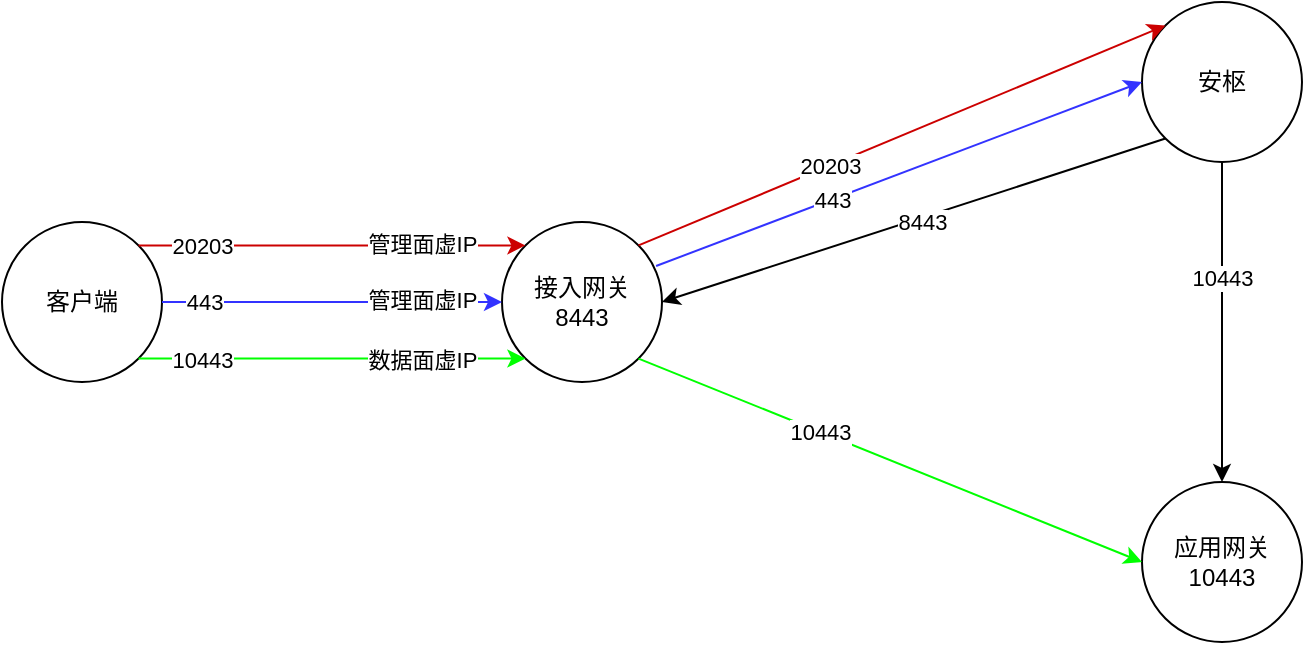 <mxfile version="16.2.4" type="github">
  <diagram id="0RPtHGjd553X_wkCXClZ" name="Page-1">
    <mxGraphModel dx="1422" dy="718" grid="1" gridSize="10" guides="1" tooltips="1" connect="1" arrows="1" fold="1" page="1" pageScale="1" pageWidth="827" pageHeight="1169" math="0" shadow="0">
      <root>
        <mxCell id="0" />
        <mxCell id="1" parent="0" />
        <mxCell id="i7RVVCRtl54UYzsd9FJO-4" value="客户端" style="ellipse;whiteSpace=wrap;html=1;aspect=fixed;" parent="1" vertex="1">
          <mxGeometry x="100" y="320" width="80" height="80" as="geometry" />
        </mxCell>
        <mxCell id="i7RVVCRtl54UYzsd9FJO-5" value="接入网关&lt;br&gt;8443" style="ellipse;whiteSpace=wrap;html=1;aspect=fixed;" parent="1" vertex="1">
          <mxGeometry x="350" y="320" width="80" height="80" as="geometry" />
        </mxCell>
        <mxCell id="i7RVVCRtl54UYzsd9FJO-6" value="安枢" style="ellipse;whiteSpace=wrap;html=1;aspect=fixed;" parent="1" vertex="1">
          <mxGeometry x="670" y="210" width="80" height="80" as="geometry" />
        </mxCell>
        <mxCell id="i7RVVCRtl54UYzsd9FJO-7" value="应用网关&lt;br&gt;10443" style="ellipse;whiteSpace=wrap;html=1;aspect=fixed;" parent="1" vertex="1">
          <mxGeometry x="670" y="450" width="80" height="80" as="geometry" />
        </mxCell>
        <mxCell id="kzzfzWq4Dvvr25G4k-uK-1" value="" style="endArrow=classic;html=1;rounded=0;entryX=0;entryY=0;entryDx=0;entryDy=0;exitX=1;exitY=0;exitDx=0;exitDy=0;fontColor=#000000;strokeColor=#CC0000;" edge="1" parent="1" source="i7RVVCRtl54UYzsd9FJO-4" target="i7RVVCRtl54UYzsd9FJO-5">
          <mxGeometry width="50" height="50" relative="1" as="geometry">
            <mxPoint x="190" y="342" as="sourcePoint" />
            <mxPoint x="280" y="290" as="targetPoint" />
          </mxGeometry>
        </mxCell>
        <mxCell id="kzzfzWq4Dvvr25G4k-uK-2" value="20203" style="edgeLabel;html=1;align=center;verticalAlign=middle;resizable=0;points=[];" vertex="1" connectable="0" parent="kzzfzWq4Dvvr25G4k-uK-1">
          <mxGeometry x="-0.279" relative="1" as="geometry">
            <mxPoint x="-38" as="offset" />
          </mxGeometry>
        </mxCell>
        <mxCell id="kzzfzWq4Dvvr25G4k-uK-25" value="管理面虚IP" style="edgeLabel;html=1;align=center;verticalAlign=middle;resizable=0;points=[];fontColor=#000000;" vertex="1" connectable="0" parent="kzzfzWq4Dvvr25G4k-uK-1">
          <mxGeometry x="0.372" y="1" relative="1" as="geometry">
            <mxPoint x="9" as="offset" />
          </mxGeometry>
        </mxCell>
        <mxCell id="kzzfzWq4Dvvr25G4k-uK-6" value="" style="endArrow=classic;html=1;rounded=0;exitX=1;exitY=0.5;exitDx=0;exitDy=0;entryX=0;entryY=0.5;entryDx=0;entryDy=0;strokeColor=#3333FF;" edge="1" parent="1" source="i7RVVCRtl54UYzsd9FJO-4" target="i7RVVCRtl54UYzsd9FJO-5">
          <mxGeometry width="50" height="50" relative="1" as="geometry">
            <mxPoint x="178.284" y="341.716" as="sourcePoint" />
            <mxPoint x="360" y="352" as="targetPoint" />
          </mxGeometry>
        </mxCell>
        <mxCell id="kzzfzWq4Dvvr25G4k-uK-7" value="443" style="edgeLabel;html=1;align=center;verticalAlign=middle;resizable=0;points=[];" vertex="1" connectable="0" parent="kzzfzWq4Dvvr25G4k-uK-6">
          <mxGeometry x="-0.279" relative="1" as="geometry">
            <mxPoint x="-41" as="offset" />
          </mxGeometry>
        </mxCell>
        <mxCell id="kzzfzWq4Dvvr25G4k-uK-26" value="管理面虚IP" style="edgeLabel;html=1;align=center;verticalAlign=middle;resizable=0;points=[];fontColor=#000000;" vertex="1" connectable="0" parent="kzzfzWq4Dvvr25G4k-uK-6">
          <mxGeometry x="0.588" y="1" relative="1" as="geometry">
            <mxPoint x="-5" as="offset" />
          </mxGeometry>
        </mxCell>
        <mxCell id="kzzfzWq4Dvvr25G4k-uK-11" value="" style="endArrow=classic;html=1;rounded=0;exitX=1;exitY=1;exitDx=0;exitDy=0;entryX=0;entryY=1;entryDx=0;entryDy=0;strokeColor=#00FF00;" edge="1" parent="1" source="i7RVVCRtl54UYzsd9FJO-4" target="i7RVVCRtl54UYzsd9FJO-5">
          <mxGeometry width="50" height="50" relative="1" as="geometry">
            <mxPoint x="190" y="370" as="sourcePoint" />
            <mxPoint x="360" y="400" as="targetPoint" />
          </mxGeometry>
        </mxCell>
        <mxCell id="kzzfzWq4Dvvr25G4k-uK-12" value="10443" style="edgeLabel;html=1;align=center;verticalAlign=middle;resizable=0;points=[];" vertex="1" connectable="0" parent="kzzfzWq4Dvvr25G4k-uK-11">
          <mxGeometry x="-0.279" relative="1" as="geometry">
            <mxPoint x="-38" as="offset" />
          </mxGeometry>
        </mxCell>
        <mxCell id="kzzfzWq4Dvvr25G4k-uK-27" value="数据面虚IP" style="edgeLabel;html=1;align=center;verticalAlign=middle;resizable=0;points=[];fontColor=#000000;" vertex="1" connectable="0" parent="kzzfzWq4Dvvr25G4k-uK-11">
          <mxGeometry x="0.641" relative="1" as="geometry">
            <mxPoint x="-17" as="offset" />
          </mxGeometry>
        </mxCell>
        <mxCell id="kzzfzWq4Dvvr25G4k-uK-13" value="" style="endArrow=classic;html=1;rounded=0;entryX=0;entryY=0;entryDx=0;entryDy=0;exitX=1;exitY=0;exitDx=0;exitDy=0;fontColor=#000000;strokeColor=#CC0000;" edge="1" parent="1" source="i7RVVCRtl54UYzsd9FJO-5" target="i7RVVCRtl54UYzsd9FJO-6">
          <mxGeometry width="50" height="50" relative="1" as="geometry">
            <mxPoint x="178.284" y="341.716" as="sourcePoint" />
            <mxPoint x="371.716" y="341.716" as="targetPoint" />
          </mxGeometry>
        </mxCell>
        <mxCell id="kzzfzWq4Dvvr25G4k-uK-14" value="20203" style="edgeLabel;html=1;align=center;verticalAlign=middle;resizable=0;points=[];" vertex="1" connectable="0" parent="kzzfzWq4Dvvr25G4k-uK-13">
          <mxGeometry x="-0.279" relative="1" as="geometry">
            <mxPoint as="offset" />
          </mxGeometry>
        </mxCell>
        <mxCell id="kzzfzWq4Dvvr25G4k-uK-15" value="" style="endArrow=classic;html=1;rounded=0;exitX=0.963;exitY=0.275;exitDx=0;exitDy=0;entryX=0;entryY=0.5;entryDx=0;entryDy=0;strokeColor=#3333FF;exitPerimeter=0;" edge="1" parent="1" source="i7RVVCRtl54UYzsd9FJO-5" target="i7RVVCRtl54UYzsd9FJO-6">
          <mxGeometry width="50" height="50" relative="1" as="geometry">
            <mxPoint x="190" y="370" as="sourcePoint" />
            <mxPoint x="360" y="370" as="targetPoint" />
          </mxGeometry>
        </mxCell>
        <mxCell id="kzzfzWq4Dvvr25G4k-uK-16" value="443" style="edgeLabel;html=1;align=center;verticalAlign=middle;resizable=0;points=[];" vertex="1" connectable="0" parent="kzzfzWq4Dvvr25G4k-uK-15">
          <mxGeometry x="-0.279" relative="1" as="geometry">
            <mxPoint as="offset" />
          </mxGeometry>
        </mxCell>
        <mxCell id="kzzfzWq4Dvvr25G4k-uK-17" value="" style="endArrow=classic;html=1;rounded=0;exitX=0;exitY=1;exitDx=0;exitDy=0;entryX=1;entryY=0.5;entryDx=0;entryDy=0;" edge="1" parent="1" source="i7RVVCRtl54UYzsd9FJO-6" target="i7RVVCRtl54UYzsd9FJO-5">
          <mxGeometry width="50" height="50" relative="1" as="geometry">
            <mxPoint x="190.004" y="450.004" as="sourcePoint" />
            <mxPoint x="383.436" y="450.004" as="targetPoint" />
          </mxGeometry>
        </mxCell>
        <mxCell id="kzzfzWq4Dvvr25G4k-uK-18" value="8443" style="edgeLabel;html=1;align=center;verticalAlign=middle;resizable=0;points=[];" vertex="1" connectable="0" parent="kzzfzWq4Dvvr25G4k-uK-17">
          <mxGeometry x="-0.279" relative="1" as="geometry">
            <mxPoint x="-31" y="12" as="offset" />
          </mxGeometry>
        </mxCell>
        <mxCell id="kzzfzWq4Dvvr25G4k-uK-21" value="" style="endArrow=classic;html=1;rounded=0;exitX=1;exitY=1;exitDx=0;exitDy=0;entryX=0;entryY=0.5;entryDx=0;entryDy=0;strokeColor=#00FF00;" edge="1" parent="1" source="i7RVVCRtl54UYzsd9FJO-5" target="i7RVVCRtl54UYzsd9FJO-7">
          <mxGeometry width="50" height="50" relative="1" as="geometry">
            <mxPoint x="178.284" y="398.284" as="sourcePoint" />
            <mxPoint x="371.716" y="398.284" as="targetPoint" />
          </mxGeometry>
        </mxCell>
        <mxCell id="kzzfzWq4Dvvr25G4k-uK-22" value="10443" style="edgeLabel;html=1;align=center;verticalAlign=middle;resizable=0;points=[];" vertex="1" connectable="0" parent="kzzfzWq4Dvvr25G4k-uK-21">
          <mxGeometry x="-0.279" relative="1" as="geometry">
            <mxPoint as="offset" />
          </mxGeometry>
        </mxCell>
        <mxCell id="kzzfzWq4Dvvr25G4k-uK-23" value="" style="endArrow=classic;html=1;rounded=0;exitX=0.5;exitY=1;exitDx=0;exitDy=0;" edge="1" parent="1" source="i7RVVCRtl54UYzsd9FJO-6">
          <mxGeometry width="50" height="50" relative="1" as="geometry">
            <mxPoint x="709.5" y="300" as="sourcePoint" />
            <mxPoint x="710" y="450" as="targetPoint" />
          </mxGeometry>
        </mxCell>
        <mxCell id="kzzfzWq4Dvvr25G4k-uK-24" value="10443" style="edgeLabel;html=1;align=center;verticalAlign=middle;resizable=0;points=[];" vertex="1" connectable="0" parent="kzzfzWq4Dvvr25G4k-uK-23">
          <mxGeometry x="-0.279" relative="1" as="geometry">
            <mxPoint as="offset" />
          </mxGeometry>
        </mxCell>
      </root>
    </mxGraphModel>
  </diagram>
</mxfile>
